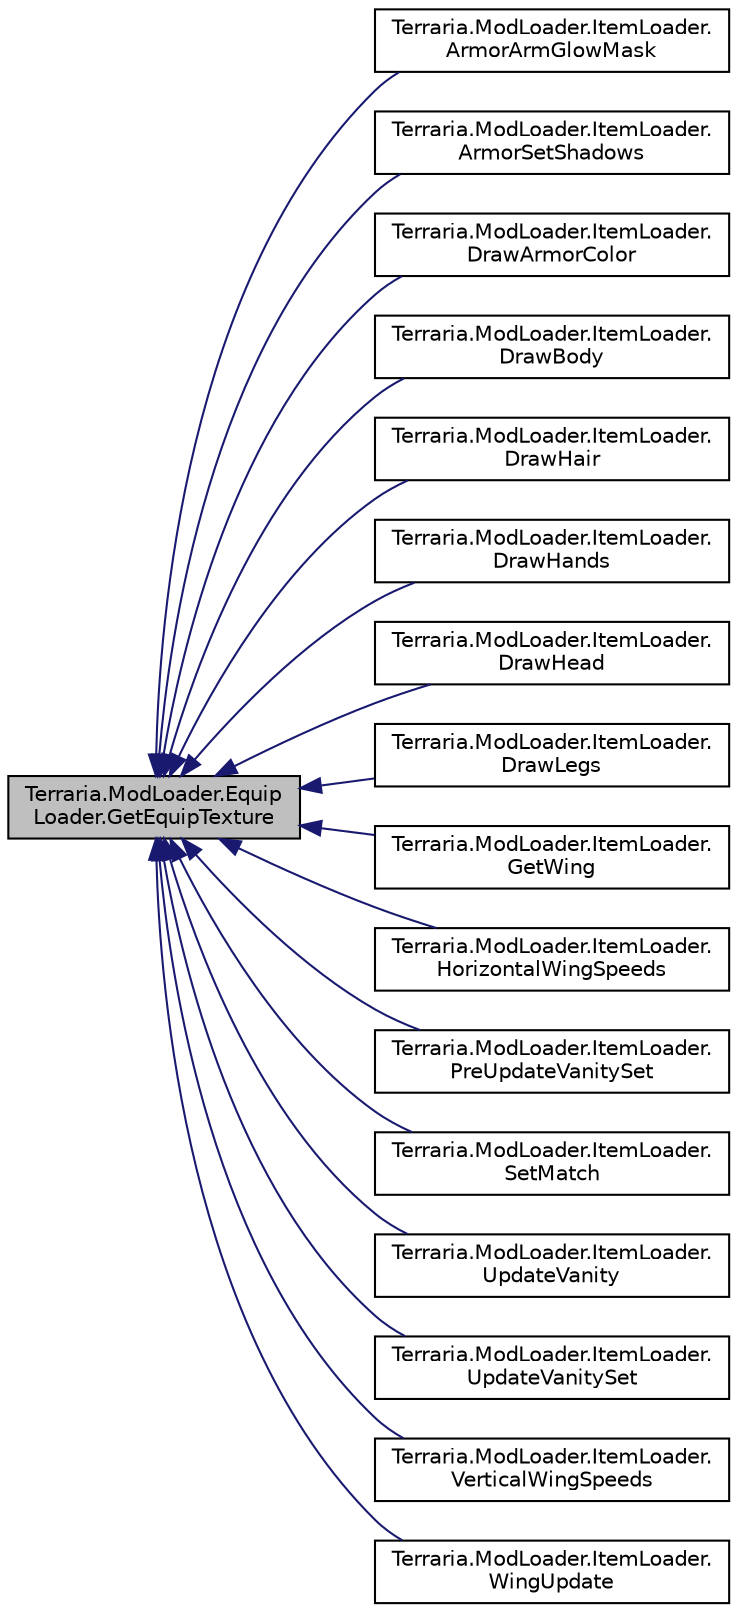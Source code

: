 digraph "Terraria.ModLoader.EquipLoader.GetEquipTexture"
{
  edge [fontname="Helvetica",fontsize="10",labelfontname="Helvetica",labelfontsize="10"];
  node [fontname="Helvetica",fontsize="10",shape=record];
  rankdir="LR";
  Node4 [label="Terraria.ModLoader.Equip\lLoader.GetEquipTexture",height=0.2,width=0.4,color="black", fillcolor="grey75", style="filled", fontcolor="black"];
  Node4 -> Node5 [dir="back",color="midnightblue",fontsize="10",style="solid",fontname="Helvetica"];
  Node5 [label="Terraria.ModLoader.ItemLoader.\lArmorArmGlowMask",height=0.2,width=0.4,color="black", fillcolor="white", style="filled",URL="$class_terraria_1_1_mod_loader_1_1_item_loader.html#afc7a52d4db0c80643c9537cf6d6cf653"];
  Node4 -> Node6 [dir="back",color="midnightblue",fontsize="10",style="solid",fontname="Helvetica"];
  Node6 [label="Terraria.ModLoader.ItemLoader.\lArmorSetShadows",height=0.2,width=0.4,color="black", fillcolor="white", style="filled",URL="$class_terraria_1_1_mod_loader_1_1_item_loader.html#afa662b41f42817230101c10acad7ae47"];
  Node4 -> Node7 [dir="back",color="midnightblue",fontsize="10",style="solid",fontname="Helvetica"];
  Node7 [label="Terraria.ModLoader.ItemLoader.\lDrawArmorColor",height=0.2,width=0.4,color="black", fillcolor="white", style="filled",URL="$class_terraria_1_1_mod_loader_1_1_item_loader.html#a8bcdd0626e0786d5f6b12ea3feeb3e27"];
  Node4 -> Node8 [dir="back",color="midnightblue",fontsize="10",style="solid",fontname="Helvetica"];
  Node8 [label="Terraria.ModLoader.ItemLoader.\lDrawBody",height=0.2,width=0.4,color="black", fillcolor="white", style="filled",URL="$class_terraria_1_1_mod_loader_1_1_item_loader.html#af4b69680d895c6260093081f845ddd83"];
  Node4 -> Node9 [dir="back",color="midnightblue",fontsize="10",style="solid",fontname="Helvetica"];
  Node9 [label="Terraria.ModLoader.ItemLoader.\lDrawHair",height=0.2,width=0.4,color="black", fillcolor="white", style="filled",URL="$class_terraria_1_1_mod_loader_1_1_item_loader.html#a0ac9e01d6ac5b850ea557f49f3cccc57"];
  Node4 -> Node10 [dir="back",color="midnightblue",fontsize="10",style="solid",fontname="Helvetica"];
  Node10 [label="Terraria.ModLoader.ItemLoader.\lDrawHands",height=0.2,width=0.4,color="black", fillcolor="white", style="filled",URL="$class_terraria_1_1_mod_loader_1_1_item_loader.html#aa32305687bb151e5098a89b7d9cf43ec"];
  Node4 -> Node11 [dir="back",color="midnightblue",fontsize="10",style="solid",fontname="Helvetica"];
  Node11 [label="Terraria.ModLoader.ItemLoader.\lDrawHead",height=0.2,width=0.4,color="black", fillcolor="white", style="filled",URL="$class_terraria_1_1_mod_loader_1_1_item_loader.html#a7b9463e05c08aab7f506e5e6796a8d97"];
  Node4 -> Node12 [dir="back",color="midnightblue",fontsize="10",style="solid",fontname="Helvetica"];
  Node12 [label="Terraria.ModLoader.ItemLoader.\lDrawLegs",height=0.2,width=0.4,color="black", fillcolor="white", style="filled",URL="$class_terraria_1_1_mod_loader_1_1_item_loader.html#ae9b78c43cf2796a560a267c89264d762"];
  Node4 -> Node13 [dir="back",color="midnightblue",fontsize="10",style="solid",fontname="Helvetica"];
  Node13 [label="Terraria.ModLoader.ItemLoader.\lGetWing",height=0.2,width=0.4,color="black", fillcolor="white", style="filled",URL="$class_terraria_1_1_mod_loader_1_1_item_loader.html#a16923c1ce3247780b7c75f155d38f662"];
  Node4 -> Node14 [dir="back",color="midnightblue",fontsize="10",style="solid",fontname="Helvetica"];
  Node14 [label="Terraria.ModLoader.ItemLoader.\lHorizontalWingSpeeds",height=0.2,width=0.4,color="black", fillcolor="white", style="filled",URL="$class_terraria_1_1_mod_loader_1_1_item_loader.html#ad0e201a10ba3a7c2dabefebac13b4eb9"];
  Node4 -> Node15 [dir="back",color="midnightblue",fontsize="10",style="solid",fontname="Helvetica"];
  Node15 [label="Terraria.ModLoader.ItemLoader.\lPreUpdateVanitySet",height=0.2,width=0.4,color="black", fillcolor="white", style="filled",URL="$class_terraria_1_1_mod_loader_1_1_item_loader.html#a040ee98f9ddb5a1c555b0a08e7ea31de"];
  Node4 -> Node16 [dir="back",color="midnightblue",fontsize="10",style="solid",fontname="Helvetica"];
  Node16 [label="Terraria.ModLoader.ItemLoader.\lSetMatch",height=0.2,width=0.4,color="black", fillcolor="white", style="filled",URL="$class_terraria_1_1_mod_loader_1_1_item_loader.html#a3ec5963739590edef9dcdde9e3a3e024"];
  Node4 -> Node17 [dir="back",color="midnightblue",fontsize="10",style="solid",fontname="Helvetica"];
  Node17 [label="Terraria.ModLoader.ItemLoader.\lUpdateVanity",height=0.2,width=0.4,color="black", fillcolor="white", style="filled",URL="$class_terraria_1_1_mod_loader_1_1_item_loader.html#a74f5b7e0fdbcc2e20e834d7601245e3c"];
  Node4 -> Node18 [dir="back",color="midnightblue",fontsize="10",style="solid",fontname="Helvetica"];
  Node18 [label="Terraria.ModLoader.ItemLoader.\lUpdateVanitySet",height=0.2,width=0.4,color="black", fillcolor="white", style="filled",URL="$class_terraria_1_1_mod_loader_1_1_item_loader.html#a5866cf3c0858190e8cc63460329bd5a4"];
  Node4 -> Node19 [dir="back",color="midnightblue",fontsize="10",style="solid",fontname="Helvetica"];
  Node19 [label="Terraria.ModLoader.ItemLoader.\lVerticalWingSpeeds",height=0.2,width=0.4,color="black", fillcolor="white", style="filled",URL="$class_terraria_1_1_mod_loader_1_1_item_loader.html#a6eeea936b5fb5d9c5776807ac186e3b7"];
  Node4 -> Node20 [dir="back",color="midnightblue",fontsize="10",style="solid",fontname="Helvetica"];
  Node20 [label="Terraria.ModLoader.ItemLoader.\lWingUpdate",height=0.2,width=0.4,color="black", fillcolor="white", style="filled",URL="$class_terraria_1_1_mod_loader_1_1_item_loader.html#a0d4fc974b572ac7e8ba55036e6b46584"];
}

